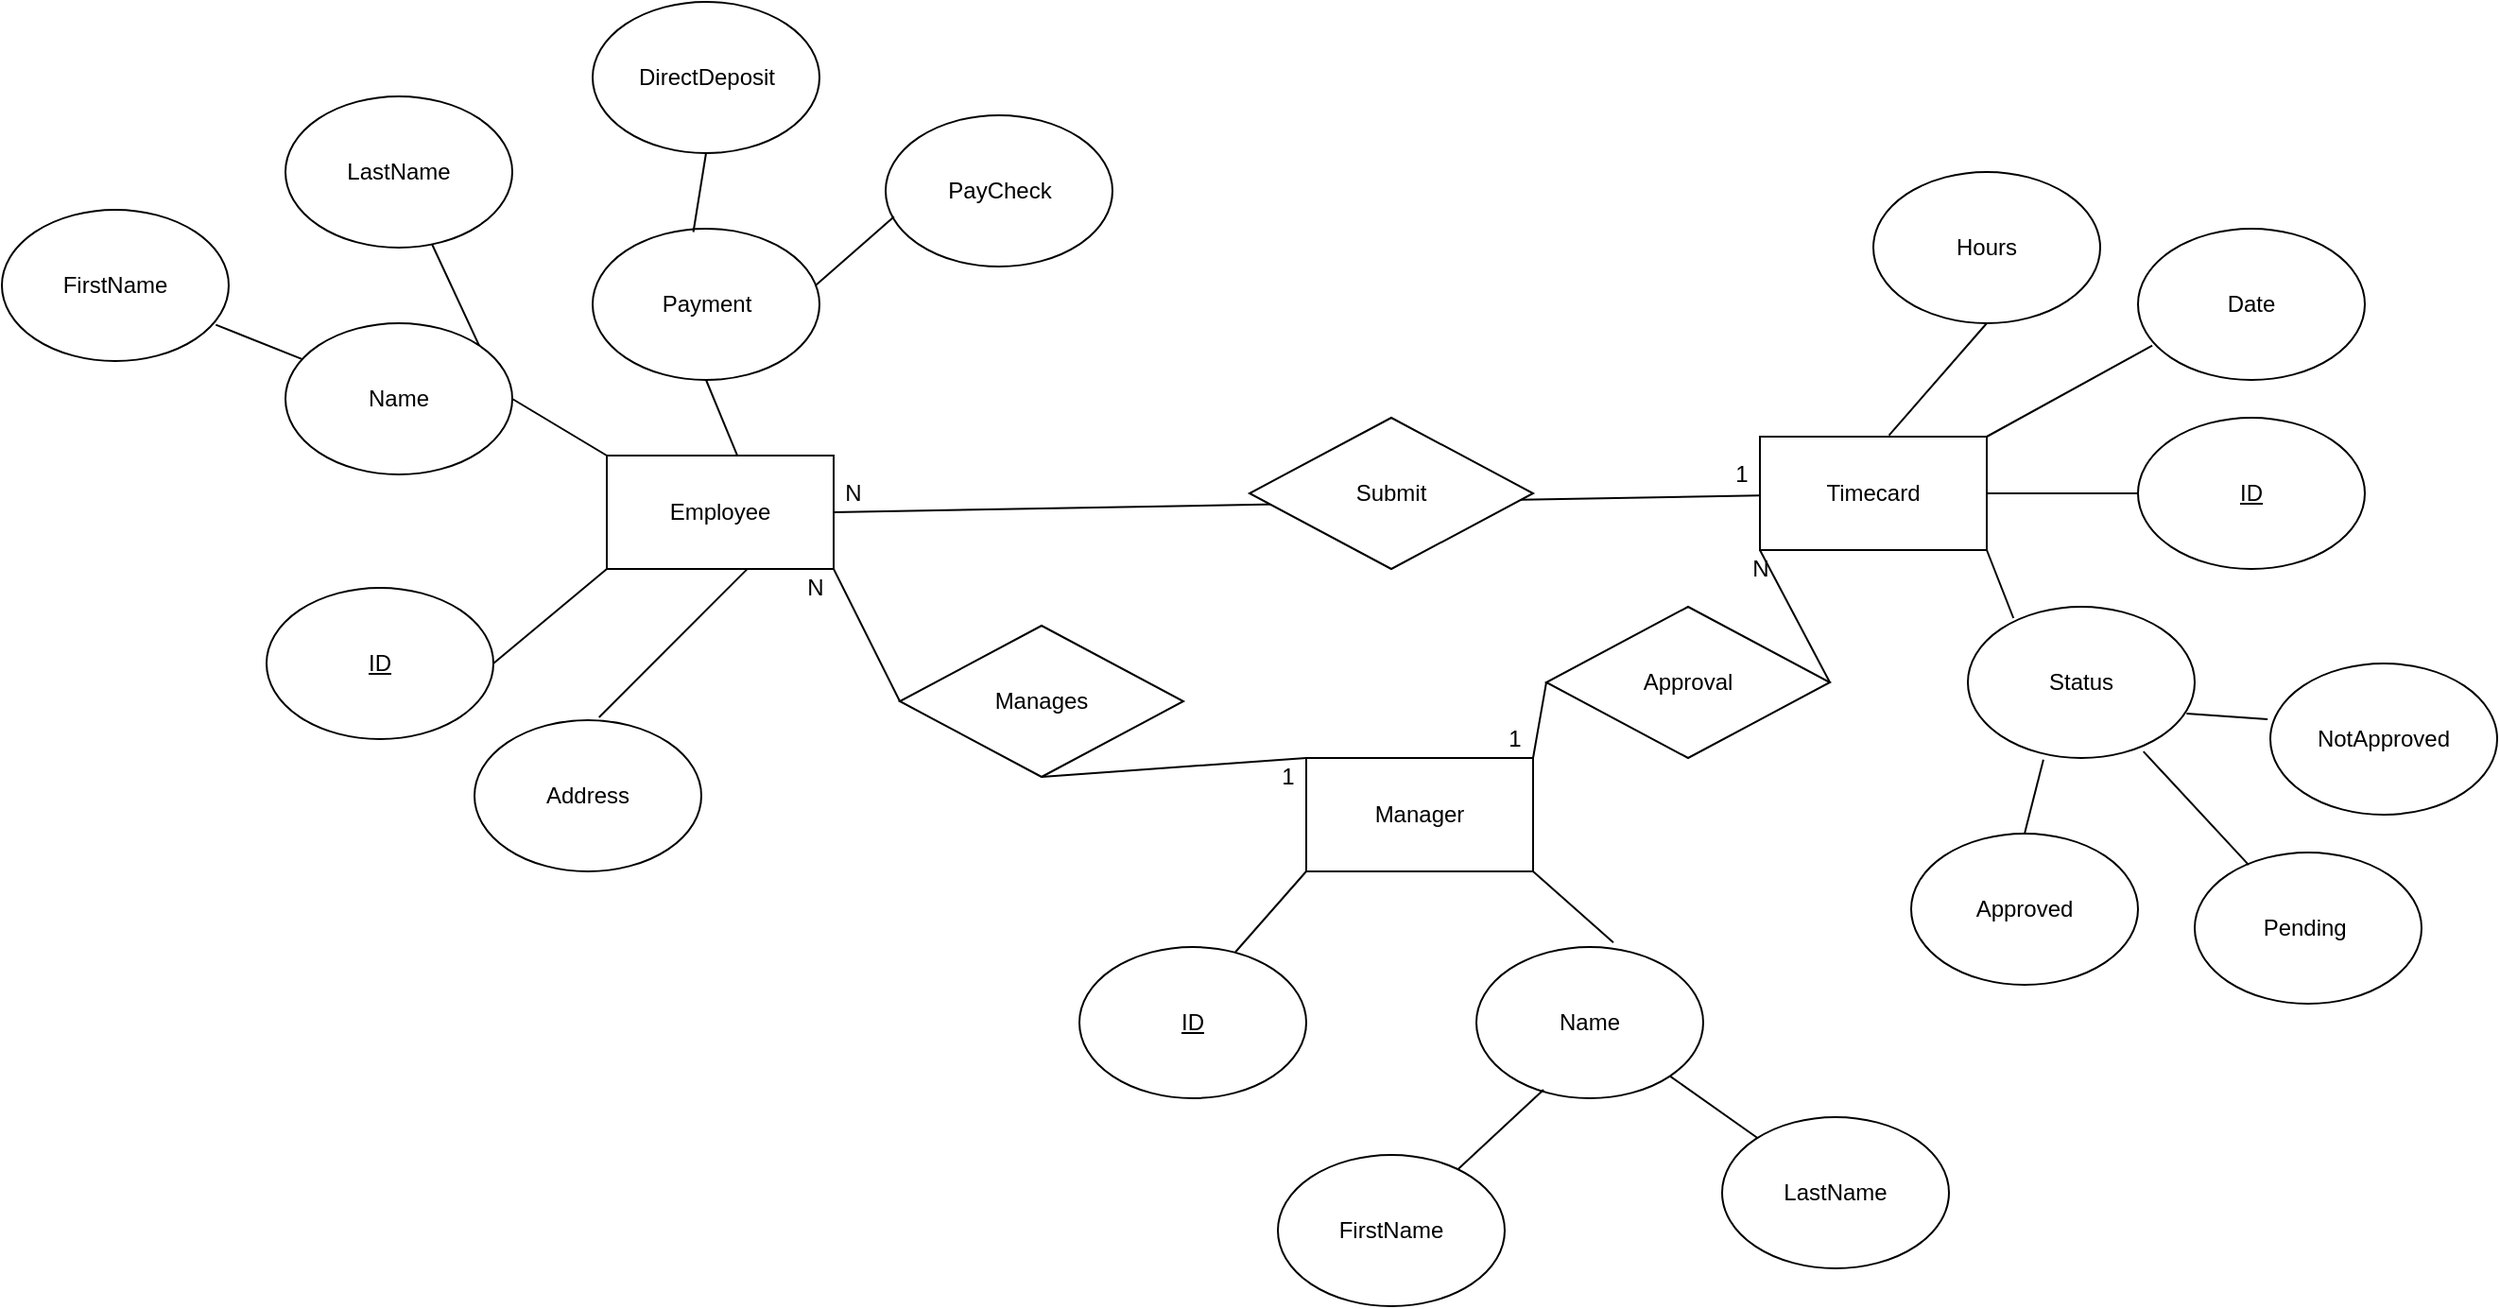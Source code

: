 <mxfile version="13.8.8" type="github">
  <diagram id="x7DbP_pheUWuzvvZT-iy" name="Page-1">
    <mxGraphModel dx="1695" dy="1619" grid="1" gridSize="10" guides="1" tooltips="1" connect="1" arrows="1" fold="1" page="1" pageScale="1" pageWidth="827" pageHeight="1169" math="0" shadow="0">
      <root>
        <mxCell id="0" />
        <mxCell id="1" parent="0" />
        <mxCell id="hvpdyd5kps7s42NE-Zhm-1" value="Employee" style="rounded=0;whiteSpace=wrap;html=1;" parent="1" vertex="1">
          <mxGeometry x="180" y="20" width="120" height="60" as="geometry" />
        </mxCell>
        <mxCell id="hvpdyd5kps7s42NE-Zhm-2" value="Manager" style="rounded=0;whiteSpace=wrap;html=1;" parent="1" vertex="1">
          <mxGeometry x="550" y="180" width="120" height="60" as="geometry" />
        </mxCell>
        <mxCell id="hvpdyd5kps7s42NE-Zhm-3" value="Timecard" style="rounded=0;whiteSpace=wrap;html=1;" parent="1" vertex="1">
          <mxGeometry x="790" y="10" width="120" height="60" as="geometry" />
        </mxCell>
        <mxCell id="hvpdyd5kps7s42NE-Zhm-4" value="ID" style="ellipse;whiteSpace=wrap;html=1;fontStyle=4" parent="1" vertex="1">
          <mxGeometry y="90" width="120" height="80" as="geometry" />
        </mxCell>
        <mxCell id="hvpdyd5kps7s42NE-Zhm-5" value="Name" style="ellipse;whiteSpace=wrap;html=1;" parent="1" vertex="1">
          <mxGeometry x="10" y="-50" width="120" height="80" as="geometry" />
        </mxCell>
        <mxCell id="hvpdyd5kps7s42NE-Zhm-6" value="Address&lt;span style=&quot;color: rgba(0 , 0 , 0 , 0) ; font-family: monospace ; font-size: 0px&quot;&gt;%3CmxGraphModel%3E%3Croot%3E%3CmxCell%20id%3D%220%22%2F%3E%3CmxCell%20id%3D%221%22%20parent%3D%220%22%2F%3E%3CmxCell%20id%3D%222%22%20value%3D%22%22%20style%3D%22ellipse%3BwhiteSpace%3Dwrap%3Bhtml%3D1%3B%22%20vertex%3D%221%22%20parent%3D%221%22%3E%3CmxGeometry%20y%3D%22-20%22%20width%3D%22120%22%20height%3D%2280%22%20as%3D%22geometry%22%2F%3E%3C%2FmxCell%3E%3C%2Froot%3E%3C%2FmxGraphModel%3E&lt;/span&gt;" style="ellipse;whiteSpace=wrap;html=1;" parent="1" vertex="1">
          <mxGeometry x="110" y="160" width="120" height="80" as="geometry" />
        </mxCell>
        <mxCell id="hvpdyd5kps7s42NE-Zhm-7" value="ID" style="ellipse;whiteSpace=wrap;html=1;fontStyle=4" parent="1" vertex="1">
          <mxGeometry x="990" width="120" height="80" as="geometry" />
        </mxCell>
        <mxCell id="hvpdyd5kps7s42NE-Zhm-8" value="Date" style="ellipse;whiteSpace=wrap;html=1;" parent="1" vertex="1">
          <mxGeometry x="990" y="-100" width="120" height="80" as="geometry" />
        </mxCell>
        <mxCell id="hvpdyd5kps7s42NE-Zhm-9" value="Hours" style="ellipse;whiteSpace=wrap;html=1;" parent="1" vertex="1">
          <mxGeometry x="850" y="-130" width="120" height="80" as="geometry" />
        </mxCell>
        <mxCell id="hvpdyd5kps7s42NE-Zhm-12" value="Name" style="ellipse;whiteSpace=wrap;html=1;" parent="1" vertex="1">
          <mxGeometry x="640" y="280" width="120" height="80" as="geometry" />
        </mxCell>
        <mxCell id="hvpdyd5kps7s42NE-Zhm-13" value="ID" style="ellipse;whiteSpace=wrap;html=1;fontStyle=4" parent="1" vertex="1">
          <mxGeometry x="430" y="280" width="120" height="80" as="geometry" />
        </mxCell>
        <mxCell id="hvpdyd5kps7s42NE-Zhm-14" value="Status" style="ellipse;whiteSpace=wrap;html=1;" parent="1" vertex="1">
          <mxGeometry x="900" y="100" width="120" height="80" as="geometry" />
        </mxCell>
        <mxCell id="hvpdyd5kps7s42NE-Zhm-16" value="FirstName" style="ellipse;whiteSpace=wrap;html=1;" parent="1" vertex="1">
          <mxGeometry x="-140" y="-110" width="120" height="80" as="geometry" />
        </mxCell>
        <mxCell id="hvpdyd5kps7s42NE-Zhm-17" value="LastName" style="ellipse;whiteSpace=wrap;html=1;" parent="1" vertex="1">
          <mxGeometry x="10" y="-170" width="120" height="80" as="geometry" />
        </mxCell>
        <mxCell id="hvpdyd5kps7s42NE-Zhm-24" value="" style="endArrow=none;html=1;exitX=1;exitY=0;exitDx=0;exitDy=0;" parent="1" source="hvpdyd5kps7s42NE-Zhm-5" target="hvpdyd5kps7s42NE-Zhm-17" edge="1">
          <mxGeometry width="50" height="50" relative="1" as="geometry">
            <mxPoint x="280" y="10" as="sourcePoint" />
            <mxPoint x="330" y="-40" as="targetPoint" />
            <Array as="points" />
          </mxGeometry>
        </mxCell>
        <mxCell id="hvpdyd5kps7s42NE-Zhm-27" value="FirstName" style="ellipse;whiteSpace=wrap;html=1;" parent="1" vertex="1">
          <mxGeometry x="535" y="390" width="120" height="80" as="geometry" />
        </mxCell>
        <mxCell id="hvpdyd5kps7s42NE-Zhm-28" value="LastName" style="ellipse;whiteSpace=wrap;html=1;" parent="1" vertex="1">
          <mxGeometry x="770" y="370" width="120" height="80" as="geometry" />
        </mxCell>
        <mxCell id="hvpdyd5kps7s42NE-Zhm-29" value="" style="endArrow=none;html=1;entryX=0.296;entryY=0.944;entryDx=0;entryDy=0;entryPerimeter=0;" parent="1" source="hvpdyd5kps7s42NE-Zhm-27" target="hvpdyd5kps7s42NE-Zhm-12" edge="1">
          <mxGeometry width="50" height="50" relative="1" as="geometry">
            <mxPoint x="360" y="450" as="sourcePoint" />
            <mxPoint x="410" y="400" as="targetPoint" />
          </mxGeometry>
        </mxCell>
        <mxCell id="hvpdyd5kps7s42NE-Zhm-31" value="" style="endArrow=none;html=1;entryX=1;entryY=1;entryDx=0;entryDy=0;" parent="1" source="hvpdyd5kps7s42NE-Zhm-28" target="hvpdyd5kps7s42NE-Zhm-12" edge="1">
          <mxGeometry width="50" height="50" relative="1" as="geometry">
            <mxPoint x="460.005" y="450.299" as="sourcePoint" />
            <mxPoint x="514.36" y="390.0" as="targetPoint" />
          </mxGeometry>
        </mxCell>
        <mxCell id="hvpdyd5kps7s42NE-Zhm-33" value="" style="endArrow=none;html=1;exitX=1;exitY=0.5;exitDx=0;exitDy=0;" parent="1" source="hvpdyd5kps7s42NE-Zhm-1" target="hvpdyd5kps7s42NE-Zhm-3" edge="1">
          <mxGeometry width="50" height="50" relative="1" as="geometry">
            <mxPoint x="570" y="65" as="sourcePoint" />
            <mxPoint x="620" y="15" as="targetPoint" />
          </mxGeometry>
        </mxCell>
        <mxCell id="hvpdyd5kps7s42NE-Zhm-34" value="Submit" style="rhombus;whiteSpace=wrap;html=1;" parent="1" vertex="1">
          <mxGeometry x="520" width="150" height="80" as="geometry" />
        </mxCell>
        <mxCell id="hvpdyd5kps7s42NE-Zhm-35" value="N" style="text;html=1;align=center;verticalAlign=middle;resizable=0;points=[];autosize=1;" parent="1" vertex="1">
          <mxGeometry x="300" y="30" width="20" height="20" as="geometry" />
        </mxCell>
        <mxCell id="hvpdyd5kps7s42NE-Zhm-37" value="1" style="text;html=1;align=center;verticalAlign=middle;resizable=0;points=[];autosize=1;" parent="1" vertex="1">
          <mxGeometry x="770" y="20" width="20" height="20" as="geometry" />
        </mxCell>
        <mxCell id="hvpdyd5kps7s42NE-Zhm-38" value="NotApproved" style="ellipse;whiteSpace=wrap;html=1;" parent="1" vertex="1">
          <mxGeometry x="1060" y="130" width="120" height="80" as="geometry" />
        </mxCell>
        <mxCell id="hvpdyd5kps7s42NE-Zhm-39" value="Pending&amp;nbsp;" style="ellipse;whiteSpace=wrap;html=1;" parent="1" vertex="1">
          <mxGeometry x="1020" y="230" width="120" height="80" as="geometry" />
        </mxCell>
        <mxCell id="hvpdyd5kps7s42NE-Zhm-40" value="Approved" style="ellipse;whiteSpace=wrap;html=1;" parent="1" vertex="1">
          <mxGeometry x="870" y="220" width="120" height="80" as="geometry" />
        </mxCell>
        <mxCell id="hvpdyd5kps7s42NE-Zhm-41" value="" style="endArrow=none;html=1;exitX=0.774;exitY=0.957;exitDx=0;exitDy=0;exitPerimeter=0;entryX=0.238;entryY=0.082;entryDx=0;entryDy=0;entryPerimeter=0;" parent="1" source="hvpdyd5kps7s42NE-Zhm-14" target="hvpdyd5kps7s42NE-Zhm-39" edge="1">
          <mxGeometry width="50" height="50" relative="1" as="geometry">
            <mxPoint x="990" y="230" as="sourcePoint" />
            <mxPoint x="1040" y="180" as="targetPoint" />
          </mxGeometry>
        </mxCell>
        <mxCell id="hvpdyd5kps7s42NE-Zhm-42" value="" style="endArrow=none;html=1;exitX=0.964;exitY=0.707;exitDx=0;exitDy=0;exitPerimeter=0;entryX=-0.012;entryY=0.368;entryDx=0;entryDy=0;entryPerimeter=0;" parent="1" source="hvpdyd5kps7s42NE-Zhm-14" target="hvpdyd5kps7s42NE-Zhm-38" edge="1">
          <mxGeometry width="50" height="50" relative="1" as="geometry">
            <mxPoint x="1010" y="175" as="sourcePoint" />
            <mxPoint x="1060" y="125" as="targetPoint" />
          </mxGeometry>
        </mxCell>
        <mxCell id="hvpdyd5kps7s42NE-Zhm-43" value="" style="endArrow=none;html=1;entryX=0.333;entryY=1.011;entryDx=0;entryDy=0;entryPerimeter=0;exitX=0.5;exitY=0;exitDx=0;exitDy=0;" parent="1" source="hvpdyd5kps7s42NE-Zhm-40" target="hvpdyd5kps7s42NE-Zhm-14" edge="1">
          <mxGeometry width="50" height="50" relative="1" as="geometry">
            <mxPoint x="920" y="220" as="sourcePoint" />
            <mxPoint x="970" y="170" as="targetPoint" />
          </mxGeometry>
        </mxCell>
        <mxCell id="hvpdyd5kps7s42NE-Zhm-44" value="" style="endArrow=none;html=1;exitX=0;exitY=0.5;exitDx=0;exitDy=0;entryX=1;entryY=1;entryDx=0;entryDy=0;" parent="1" source="hvpdyd5kps7s42NE-Zhm-45" target="hvpdyd5kps7s42NE-Zhm-1" edge="1">
          <mxGeometry width="50" height="50" relative="1" as="geometry">
            <mxPoint x="440" y="150" as="sourcePoint" />
            <mxPoint x="490" y="100" as="targetPoint" />
          </mxGeometry>
        </mxCell>
        <mxCell id="hvpdyd5kps7s42NE-Zhm-45" value="Manages" style="rhombus;whiteSpace=wrap;html=1;" parent="1" vertex="1">
          <mxGeometry x="335" y="110" width="150" height="80" as="geometry" />
        </mxCell>
        <mxCell id="hvpdyd5kps7s42NE-Zhm-46" value="" style="endArrow=none;html=1;exitX=0;exitY=0;exitDx=0;exitDy=0;entryX=0.5;entryY=1;entryDx=0;entryDy=0;" parent="1" source="hvpdyd5kps7s42NE-Zhm-2" target="hvpdyd5kps7s42NE-Zhm-45" edge="1">
          <mxGeometry width="50" height="50" relative="1" as="geometry">
            <mxPoint x="550" y="180" as="sourcePoint" />
            <mxPoint x="400" y="70" as="targetPoint" />
          </mxGeometry>
        </mxCell>
        <mxCell id="hvpdyd5kps7s42NE-Zhm-47" value="N" style="text;html=1;align=center;verticalAlign=middle;resizable=0;points=[];autosize=1;" parent="1" vertex="1">
          <mxGeometry x="280" y="80" width="20" height="20" as="geometry" />
        </mxCell>
        <mxCell id="hvpdyd5kps7s42NE-Zhm-51" value="1" style="text;html=1;align=center;verticalAlign=middle;resizable=0;points=[];autosize=1;" parent="1" vertex="1">
          <mxGeometry x="530" y="180" width="20" height="20" as="geometry" />
        </mxCell>
        <mxCell id="hvpdyd5kps7s42NE-Zhm-52" value="Approval" style="rhombus;whiteSpace=wrap;html=1;" parent="1" vertex="1">
          <mxGeometry x="677" y="100" width="150" height="80" as="geometry" />
        </mxCell>
        <mxCell id="hvpdyd5kps7s42NE-Zhm-53" value="" style="endArrow=none;html=1;entryX=0;entryY=0.5;entryDx=0;entryDy=0;" parent="1" target="hvpdyd5kps7s42NE-Zhm-52" edge="1">
          <mxGeometry width="50" height="50" relative="1" as="geometry">
            <mxPoint x="670" y="180" as="sourcePoint" />
            <mxPoint x="720" y="130" as="targetPoint" />
          </mxGeometry>
        </mxCell>
        <mxCell id="hvpdyd5kps7s42NE-Zhm-54" value="1" style="text;html=1;align=center;verticalAlign=middle;resizable=0;points=[];autosize=1;" parent="1" vertex="1">
          <mxGeometry x="650" y="160" width="20" height="20" as="geometry" />
        </mxCell>
        <mxCell id="hvpdyd5kps7s42NE-Zhm-56" value="" style="endArrow=none;html=1;exitX=1;exitY=0.5;exitDx=0;exitDy=0;" parent="1" source="hvpdyd5kps7s42NE-Zhm-52" edge="1">
          <mxGeometry width="50" height="50" relative="1" as="geometry">
            <mxPoint x="740" y="120" as="sourcePoint" />
            <mxPoint x="790" y="70" as="targetPoint" />
          </mxGeometry>
        </mxCell>
        <mxCell id="hvpdyd5kps7s42NE-Zhm-57" value="N" style="text;html=1;align=center;verticalAlign=middle;resizable=0;points=[];autosize=1;" parent="1" vertex="1">
          <mxGeometry x="780" y="70" width="20" height="20" as="geometry" />
        </mxCell>
        <mxCell id="hvpdyd5kps7s42NE-Zhm-58" value="Payment" style="ellipse;whiteSpace=wrap;html=1;" parent="1" vertex="1">
          <mxGeometry x="172.5" y="-100" width="120" height="80" as="geometry" />
        </mxCell>
        <mxCell id="hvpdyd5kps7s42NE-Zhm-59" value="PayCheck" style="ellipse;whiteSpace=wrap;html=1;" parent="1" vertex="1">
          <mxGeometry x="327.5" y="-160" width="120" height="80" as="geometry" />
        </mxCell>
        <mxCell id="hvpdyd5kps7s42NE-Zhm-60" value="DirectDeposit" style="ellipse;whiteSpace=wrap;html=1;" parent="1" vertex="1">
          <mxGeometry x="172.5" y="-220" width="120" height="80" as="geometry" />
        </mxCell>
        <mxCell id="hvpdyd5kps7s42NE-Zhm-61" value="" style="endArrow=none;html=1;entryX=0.037;entryY=0.671;entryDx=0;entryDy=0;entryPerimeter=0;exitX=0.984;exitY=0.373;exitDx=0;exitDy=0;exitPerimeter=0;" parent="1" source="hvpdyd5kps7s42NE-Zhm-58" target="hvpdyd5kps7s42NE-Zhm-59" edge="1">
          <mxGeometry width="50" height="50" relative="1" as="geometry">
            <mxPoint x="312.5" y="-60" as="sourcePoint" />
            <mxPoint x="362.5" y="-110" as="targetPoint" />
          </mxGeometry>
        </mxCell>
        <mxCell id="hvpdyd5kps7s42NE-Zhm-62" value="" style="endArrow=none;html=1;entryX=0.5;entryY=1;entryDx=0;entryDy=0;exitX=0.444;exitY=0.022;exitDx=0;exitDy=0;exitPerimeter=0;" parent="1" source="hvpdyd5kps7s42NE-Zhm-58" target="hvpdyd5kps7s42NE-Zhm-60" edge="1">
          <mxGeometry width="50" height="50" relative="1" as="geometry">
            <mxPoint x="252.5" y="-100" as="sourcePoint" />
            <mxPoint x="302.5" y="-150" as="targetPoint" />
          </mxGeometry>
        </mxCell>
        <mxCell id="hvpdyd5kps7s42NE-Zhm-63" value="" style="endArrow=none;html=1;entryX=0.063;entryY=0.773;entryDx=0;entryDy=0;entryPerimeter=0;" parent="1" target="hvpdyd5kps7s42NE-Zhm-8" edge="1">
          <mxGeometry width="50" height="50" relative="1" as="geometry">
            <mxPoint x="910" y="10" as="sourcePoint" />
            <mxPoint x="960" y="-40" as="targetPoint" />
          </mxGeometry>
        </mxCell>
        <mxCell id="hvpdyd5kps7s42NE-Zhm-64" value="" style="endArrow=none;html=1;entryX=0;entryY=0.5;entryDx=0;entryDy=0;" parent="1" target="hvpdyd5kps7s42NE-Zhm-7" edge="1">
          <mxGeometry width="50" height="50" relative="1" as="geometry">
            <mxPoint x="910" y="40" as="sourcePoint" />
            <mxPoint x="960" y="-10" as="targetPoint" />
          </mxGeometry>
        </mxCell>
        <mxCell id="hvpdyd5kps7s42NE-Zhm-65" value="" style="endArrow=none;html=1;exitX=0.201;exitY=0.075;exitDx=0;exitDy=0;exitPerimeter=0;" parent="1" source="hvpdyd5kps7s42NE-Zhm-14" edge="1">
          <mxGeometry width="50" height="50" relative="1" as="geometry">
            <mxPoint x="860" y="120" as="sourcePoint" />
            <mxPoint x="910" y="70" as="targetPoint" />
          </mxGeometry>
        </mxCell>
        <mxCell id="hvpdyd5kps7s42NE-Zhm-66" value="" style="endArrow=none;html=1;entryX=0.5;entryY=1;entryDx=0;entryDy=0;exitX=0.569;exitY=-0.011;exitDx=0;exitDy=0;exitPerimeter=0;" parent="1" source="hvpdyd5kps7s42NE-Zhm-3" target="hvpdyd5kps7s42NE-Zhm-9" edge="1">
          <mxGeometry width="50" height="50" relative="1" as="geometry">
            <mxPoint x="850" y="10" as="sourcePoint" />
            <mxPoint x="900" y="-40" as="targetPoint" />
          </mxGeometry>
        </mxCell>
        <mxCell id="hvpdyd5kps7s42NE-Zhm-67" value="" style="endArrow=none;html=1;entryX=0.5;entryY=1;entryDx=0;entryDy=0;exitX=0.576;exitY=0.003;exitDx=0;exitDy=0;exitPerimeter=0;" parent="1" source="hvpdyd5kps7s42NE-Zhm-1" target="hvpdyd5kps7s42NE-Zhm-58" edge="1">
          <mxGeometry width="50" height="50" relative="1" as="geometry">
            <mxPoint x="240" y="20" as="sourcePoint" />
            <mxPoint x="290" y="-30" as="targetPoint" />
          </mxGeometry>
        </mxCell>
        <mxCell id="hvpdyd5kps7s42NE-Zhm-68" value="" style="endArrow=none;html=1;entryX=0;entryY=0;entryDx=0;entryDy=0;exitX=1;exitY=0.5;exitDx=0;exitDy=0;" parent="1" source="hvpdyd5kps7s42NE-Zhm-5" target="hvpdyd5kps7s42NE-Zhm-1" edge="1">
          <mxGeometry width="50" height="50" relative="1" as="geometry">
            <mxPoint x="105" y="50" as="sourcePoint" />
            <mxPoint x="155" as="targetPoint" />
          </mxGeometry>
        </mxCell>
        <mxCell id="hvpdyd5kps7s42NE-Zhm-69" value="" style="endArrow=none;html=1;entryX=0.618;entryY=1.003;entryDx=0;entryDy=0;exitX=0.549;exitY=-0.019;exitDx=0;exitDy=0;exitPerimeter=0;entryPerimeter=0;" parent="1" source="hvpdyd5kps7s42NE-Zhm-6" target="hvpdyd5kps7s42NE-Zhm-1" edge="1">
          <mxGeometry width="50" height="50" relative="1" as="geometry">
            <mxPoint x="210" y="110" as="sourcePoint" />
            <mxPoint x="260" y="60" as="targetPoint" />
          </mxGeometry>
        </mxCell>
        <mxCell id="hvpdyd5kps7s42NE-Zhm-70" value="" style="endArrow=none;html=1;exitX=1;exitY=0.5;exitDx=0;exitDy=0;" parent="1" source="hvpdyd5kps7s42NE-Zhm-4" edge="1">
          <mxGeometry width="50" height="50" relative="1" as="geometry">
            <mxPoint x="130" y="130" as="sourcePoint" />
            <mxPoint x="180" y="80" as="targetPoint" />
          </mxGeometry>
        </mxCell>
        <mxCell id="hvpdyd5kps7s42NE-Zhm-71" value="" style="endArrow=none;html=1;entryX=0.604;entryY=-0.029;entryDx=0;entryDy=0;entryPerimeter=0;" parent="1" target="hvpdyd5kps7s42NE-Zhm-12" edge="1">
          <mxGeometry width="50" height="50" relative="1" as="geometry">
            <mxPoint x="670" y="240" as="sourcePoint" />
            <mxPoint x="720" y="190" as="targetPoint" />
          </mxGeometry>
        </mxCell>
        <mxCell id="hvpdyd5kps7s42NE-Zhm-72" value="" style="endArrow=none;html=1;entryX=0;entryY=1;entryDx=0;entryDy=0;exitX=0.688;exitY=0.033;exitDx=0;exitDy=0;exitPerimeter=0;" parent="1" source="hvpdyd5kps7s42NE-Zhm-13" target="hvpdyd5kps7s42NE-Zhm-2" edge="1">
          <mxGeometry width="50" height="50" relative="1" as="geometry">
            <mxPoint x="530" y="280" as="sourcePoint" />
            <mxPoint x="580" y="230" as="targetPoint" />
          </mxGeometry>
        </mxCell>
        <mxCell id="hvpdyd5kps7s42NE-Zhm-74" value="" style="endArrow=none;html=1;exitX=0.075;exitY=0.238;exitDx=0;exitDy=0;exitPerimeter=0;entryX=0.943;entryY=0.76;entryDx=0;entryDy=0;entryPerimeter=0;" parent="1" source="hvpdyd5kps7s42NE-Zhm-5" target="hvpdyd5kps7s42NE-Zhm-16" edge="1">
          <mxGeometry width="50" height="50" relative="1" as="geometry">
            <mxPoint x="-70" as="sourcePoint" />
            <mxPoint x="-20" y="-50" as="targetPoint" />
          </mxGeometry>
        </mxCell>
      </root>
    </mxGraphModel>
  </diagram>
</mxfile>
